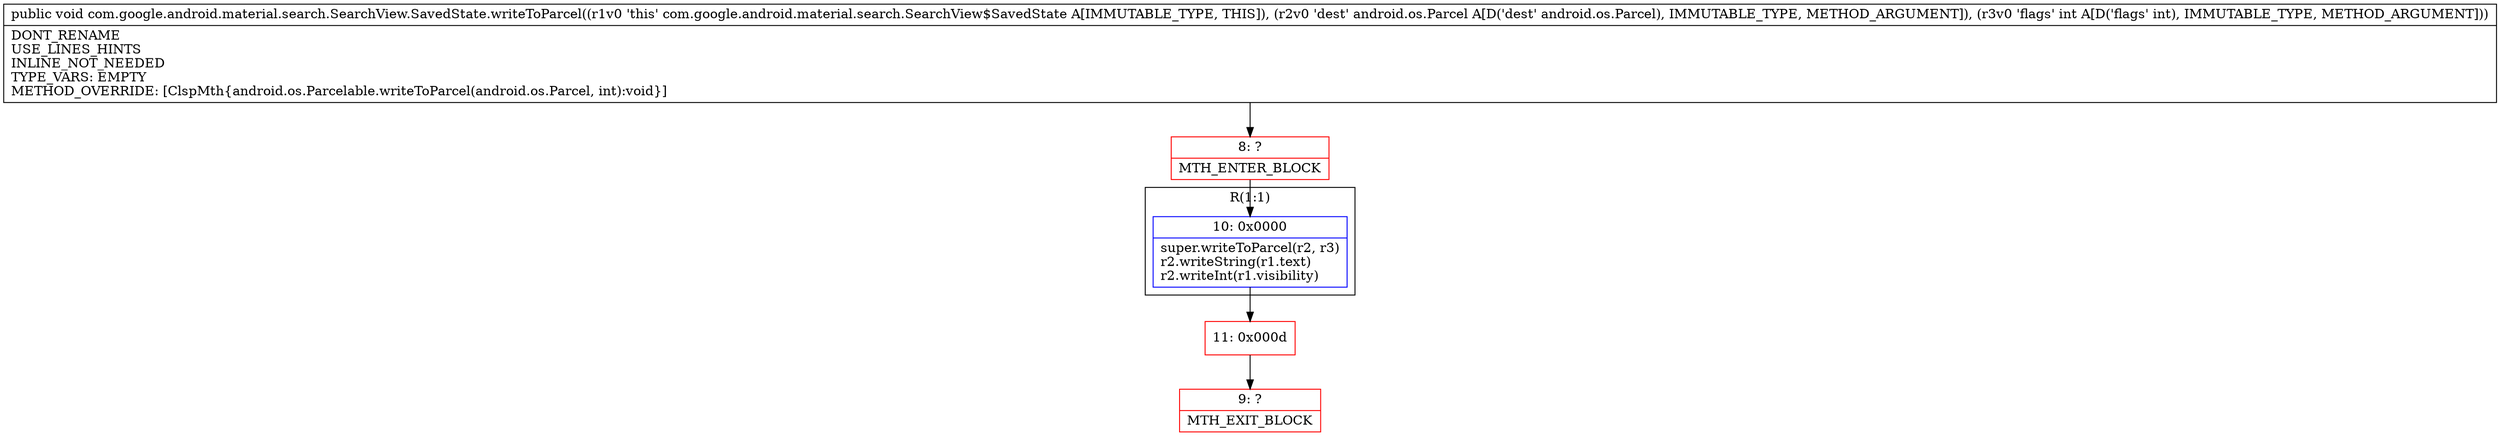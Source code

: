 digraph "CFG forcom.google.android.material.search.SearchView.SavedState.writeToParcel(Landroid\/os\/Parcel;I)V" {
subgraph cluster_Region_146167489 {
label = "R(1:1)";
node [shape=record,color=blue];
Node_10 [shape=record,label="{10\:\ 0x0000|super.writeToParcel(r2, r3)\lr2.writeString(r1.text)\lr2.writeInt(r1.visibility)\l}"];
}
Node_8 [shape=record,color=red,label="{8\:\ ?|MTH_ENTER_BLOCK\l}"];
Node_11 [shape=record,color=red,label="{11\:\ 0x000d}"];
Node_9 [shape=record,color=red,label="{9\:\ ?|MTH_EXIT_BLOCK\l}"];
MethodNode[shape=record,label="{public void com.google.android.material.search.SearchView.SavedState.writeToParcel((r1v0 'this' com.google.android.material.search.SearchView$SavedState A[IMMUTABLE_TYPE, THIS]), (r2v0 'dest' android.os.Parcel A[D('dest' android.os.Parcel), IMMUTABLE_TYPE, METHOD_ARGUMENT]), (r3v0 'flags' int A[D('flags' int), IMMUTABLE_TYPE, METHOD_ARGUMENT]))  | DONT_RENAME\lUSE_LINES_HINTS\lINLINE_NOT_NEEDED\lTYPE_VARS: EMPTY\lMETHOD_OVERRIDE: [ClspMth\{android.os.Parcelable.writeToParcel(android.os.Parcel, int):void\}]\l}"];
MethodNode -> Node_8;Node_10 -> Node_11;
Node_8 -> Node_10;
Node_11 -> Node_9;
}

